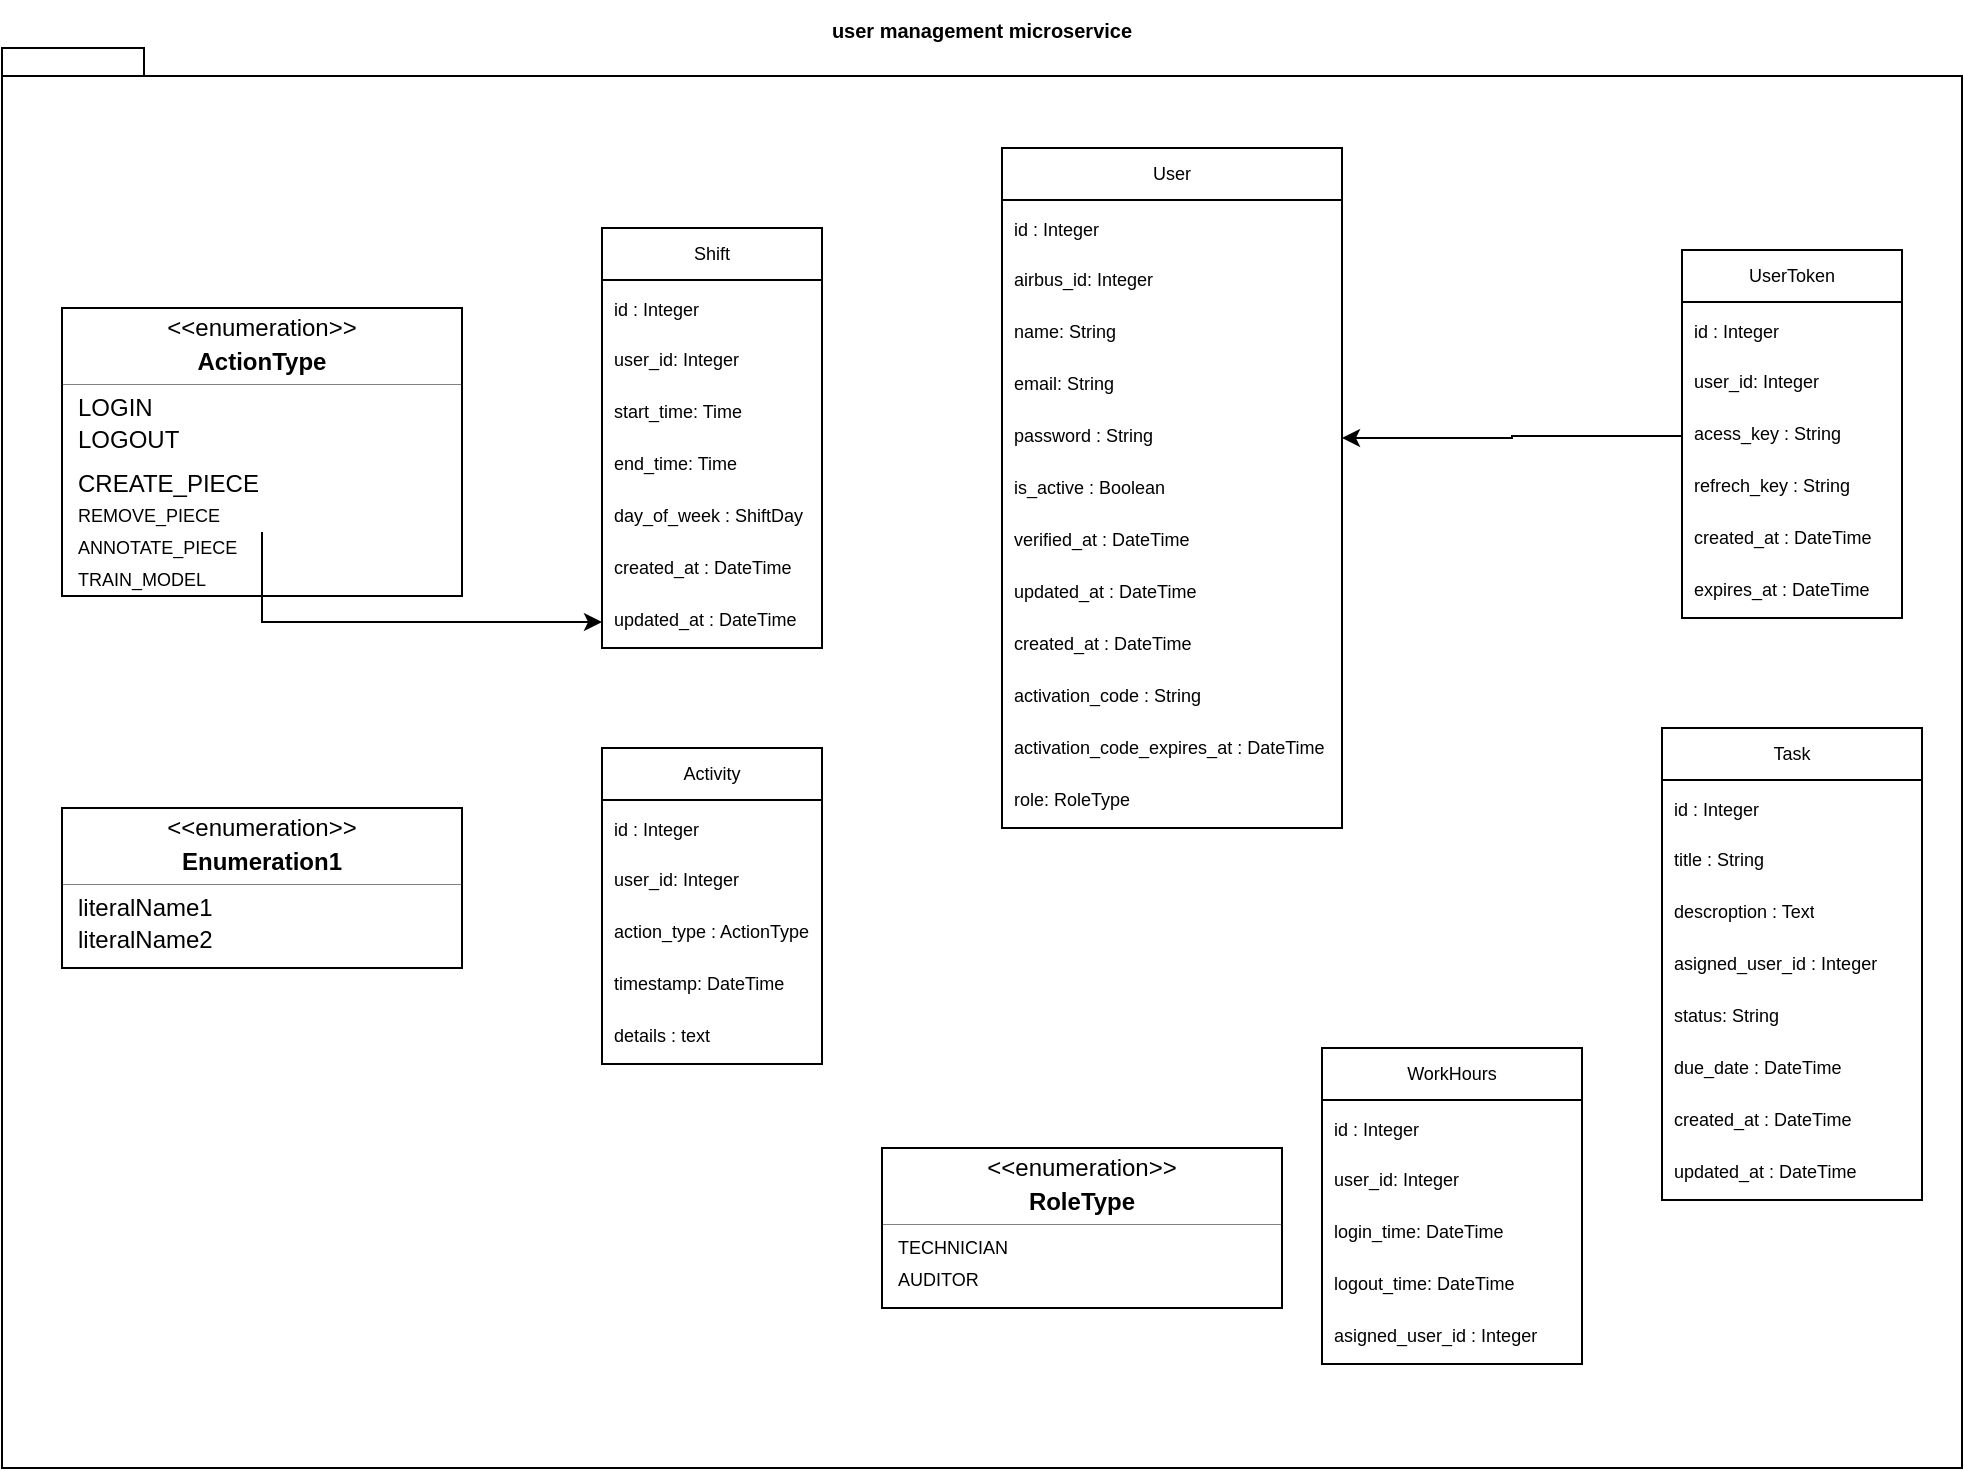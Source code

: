 <mxfile version="28.0.5">
  <diagram id="3228e29e-7158-1315-38df-8450db1d8a1d" name="Page-1">
    <mxGraphModel dx="1684" dy="282" grid="1" gridSize="10" guides="1" tooltips="1" connect="1" arrows="1" fold="1" page="1" pageScale="1" pageWidth="1169" pageHeight="827" background="none" math="0" shadow="0">
      <root>
        <mxCell id="0" />
        <mxCell id="1" parent="0" />
        <mxCell id="Q0gHec1dOTDscJzV-lCu-1" value="" style="shape=image;html=1;verticalAlign=top;verticalLabelPosition=bottom;labelBackgroundColor=#ffffff;imageAspect=0;aspect=fixed;image=https://icons.diagrams.net/icon-cache1/Unicons_Line_vol_3-2965/docker-1335.svg" vertex="1" parent="1">
          <mxGeometry x="70" y="96" width="24" height="24" as="geometry" />
        </mxCell>
        <mxCell id="Q0gHec1dOTDscJzV-lCu-4" value="&lt;font size=&quot;1&quot;&gt;user management microservice&lt;/font&gt;" style="shape=folder;fontStyle=1;spacingTop=10;tabWidth=40;tabHeight=14;tabPosition=left;html=1;whiteSpace=wrap;align=center;labelPosition=center;verticalLabelPosition=top;verticalAlign=bottom;movable=0;resizable=0;rotatable=0;deletable=0;editable=0;locked=1;connectable=0;" vertex="1" parent="1">
          <mxGeometry x="-120" y="120" width="980" height="710" as="geometry" />
        </mxCell>
        <mxCell id="Q0gHec1dOTDscJzV-lCu-5" value="&lt;font&gt;User&lt;/font&gt;" style="swimlane;fontStyle=0;childLayout=stackLayout;horizontal=1;startSize=26;fillColor=none;horizontalStack=0;resizeParent=1;resizeParentMax=0;resizeLast=0;collapsible=1;marginBottom=0;whiteSpace=wrap;html=1;fontSize=9;" vertex="1" parent="1">
          <mxGeometry x="380" y="170" width="170" height="340" as="geometry" />
        </mxCell>
        <mxCell id="Q0gHec1dOTDscJzV-lCu-7" value="&lt;font style=&quot;font-size: 9px;&quot;&gt;id : Integer&lt;/font&gt;" style="text;strokeColor=none;fillColor=none;align=left;verticalAlign=top;spacingLeft=4;spacingRight=4;overflow=hidden;rotatable=0;points=[[0,0.5],[1,0.5]];portConstraint=eastwest;whiteSpace=wrap;html=1;" vertex="1" parent="Q0gHec1dOTDscJzV-lCu-5">
          <mxGeometry y="26" width="170" height="28" as="geometry" />
        </mxCell>
        <mxCell id="Q0gHec1dOTDscJzV-lCu-8" value="airbus_id: Integer" style="text;strokeColor=none;fillColor=none;align=left;verticalAlign=top;spacingLeft=4;spacingRight=4;overflow=hidden;rotatable=0;points=[[0,0.5],[1,0.5]];portConstraint=eastwest;whiteSpace=wrap;html=1;fontSize=9;" vertex="1" parent="Q0gHec1dOTDscJzV-lCu-5">
          <mxGeometry y="54" width="170" height="26" as="geometry" />
        </mxCell>
        <mxCell id="Q0gHec1dOTDscJzV-lCu-17" value="name: String" style="text;strokeColor=none;fillColor=none;align=left;verticalAlign=top;spacingLeft=4;spacingRight=4;overflow=hidden;rotatable=0;points=[[0,0.5],[1,0.5]];portConstraint=eastwest;whiteSpace=wrap;html=1;fontSize=9;" vertex="1" parent="Q0gHec1dOTDscJzV-lCu-5">
          <mxGeometry y="80" width="170" height="26" as="geometry" />
        </mxCell>
        <mxCell id="Q0gHec1dOTDscJzV-lCu-16" value="email: String" style="text;strokeColor=none;fillColor=none;align=left;verticalAlign=top;spacingLeft=4;spacingRight=4;overflow=hidden;rotatable=0;points=[[0,0.5],[1,0.5]];portConstraint=eastwest;whiteSpace=wrap;html=1;fontSize=9;" vertex="1" parent="Q0gHec1dOTDscJzV-lCu-5">
          <mxGeometry y="106" width="170" height="26" as="geometry" />
        </mxCell>
        <mxCell id="Q0gHec1dOTDscJzV-lCu-18" value="password : String" style="text;strokeColor=none;fillColor=none;align=left;verticalAlign=top;spacingLeft=4;spacingRight=4;overflow=hidden;rotatable=0;points=[[0,0.5],[1,0.5]];portConstraint=eastwest;whiteSpace=wrap;html=1;fontSize=9;" vertex="1" parent="Q0gHec1dOTDscJzV-lCu-5">
          <mxGeometry y="132" width="170" height="26" as="geometry" />
        </mxCell>
        <mxCell id="Q0gHec1dOTDscJzV-lCu-19" value="is_active : Boolean" style="text;strokeColor=none;fillColor=none;align=left;verticalAlign=top;spacingLeft=4;spacingRight=4;overflow=hidden;rotatable=0;points=[[0,0.5],[1,0.5]];portConstraint=eastwest;whiteSpace=wrap;html=1;fontSize=9;" vertex="1" parent="Q0gHec1dOTDscJzV-lCu-5">
          <mxGeometry y="158" width="170" height="26" as="geometry" />
        </mxCell>
        <mxCell id="Q0gHec1dOTDscJzV-lCu-20" value="verified_at : DateTime" style="text;strokeColor=none;fillColor=none;align=left;verticalAlign=top;spacingLeft=4;spacingRight=4;overflow=hidden;rotatable=0;points=[[0,0.5],[1,0.5]];portConstraint=eastwest;whiteSpace=wrap;html=1;fontSize=9;" vertex="1" parent="Q0gHec1dOTDscJzV-lCu-5">
          <mxGeometry y="184" width="170" height="26" as="geometry" />
        </mxCell>
        <mxCell id="Q0gHec1dOTDscJzV-lCu-22" value="updated_at : DateTime" style="text;strokeColor=none;fillColor=none;align=left;verticalAlign=top;spacingLeft=4;spacingRight=4;overflow=hidden;rotatable=0;points=[[0,0.5],[1,0.5]];portConstraint=eastwest;whiteSpace=wrap;html=1;fontSize=9;" vertex="1" parent="Q0gHec1dOTDscJzV-lCu-5">
          <mxGeometry y="210" width="170" height="26" as="geometry" />
        </mxCell>
        <mxCell id="Q0gHec1dOTDscJzV-lCu-23" value="created_at : DateTime" style="text;strokeColor=none;fillColor=none;align=left;verticalAlign=top;spacingLeft=4;spacingRight=4;overflow=hidden;rotatable=0;points=[[0,0.5],[1,0.5]];portConstraint=eastwest;whiteSpace=wrap;html=1;fontSize=9;" vertex="1" parent="Q0gHec1dOTDscJzV-lCu-5">
          <mxGeometry y="236" width="170" height="26" as="geometry" />
        </mxCell>
        <mxCell id="Q0gHec1dOTDscJzV-lCu-21" value="activation_code : String&amp;nbsp;" style="text;strokeColor=none;fillColor=none;align=left;verticalAlign=top;spacingLeft=4;spacingRight=4;overflow=hidden;rotatable=0;points=[[0,0.5],[1,0.5]];portConstraint=eastwest;whiteSpace=wrap;html=1;fontSize=9;" vertex="1" parent="Q0gHec1dOTDscJzV-lCu-5">
          <mxGeometry y="262" width="170" height="26" as="geometry" />
        </mxCell>
        <mxCell id="Q0gHec1dOTDscJzV-lCu-24" value="activation_code_expires_at : DateTime" style="text;strokeColor=none;fillColor=none;align=left;verticalAlign=top;spacingLeft=4;spacingRight=4;overflow=hidden;rotatable=0;points=[[0,0.5],[1,0.5]];portConstraint=eastwest;whiteSpace=wrap;html=1;fontSize=9;" vertex="1" parent="Q0gHec1dOTDscJzV-lCu-5">
          <mxGeometry y="288" width="170" height="26" as="geometry" />
        </mxCell>
        <mxCell id="Q0gHec1dOTDscJzV-lCu-25" value="role: RoleType" style="text;strokeColor=none;fillColor=none;align=left;verticalAlign=top;spacingLeft=4;spacingRight=4;overflow=hidden;rotatable=0;points=[[0,0.5],[1,0.5]];portConstraint=eastwest;whiteSpace=wrap;html=1;fontSize=9;" vertex="1" parent="Q0gHec1dOTDscJzV-lCu-5">
          <mxGeometry y="314" width="170" height="26" as="geometry" />
        </mxCell>
        <mxCell id="Q0gHec1dOTDscJzV-lCu-13" value="&lt;font&gt;UserToken&lt;/font&gt;" style="swimlane;fontStyle=0;childLayout=stackLayout;horizontal=1;startSize=26;fillColor=none;horizontalStack=0;resizeParent=1;resizeParentMax=0;resizeLast=0;collapsible=1;marginBottom=0;whiteSpace=wrap;html=1;fontSize=9;" vertex="1" parent="1">
          <mxGeometry x="720" y="221" width="110" height="184" as="geometry" />
        </mxCell>
        <mxCell id="Q0gHec1dOTDscJzV-lCu-27" value="&lt;font style=&quot;font-size: 9px;&quot;&gt;id : Integer&lt;/font&gt;" style="text;strokeColor=none;fillColor=none;align=left;verticalAlign=top;spacingLeft=4;spacingRight=4;overflow=hidden;rotatable=0;points=[[0,0.5],[1,0.5]];portConstraint=eastwest;whiteSpace=wrap;html=1;" vertex="1" parent="Q0gHec1dOTDscJzV-lCu-13">
          <mxGeometry y="26" width="110" height="28" as="geometry" />
        </mxCell>
        <mxCell id="Q0gHec1dOTDscJzV-lCu-29" value="user_id: Integer" style="text;strokeColor=none;fillColor=none;align=left;verticalAlign=top;spacingLeft=4;spacingRight=4;overflow=hidden;rotatable=0;points=[[0,0.5],[1,0.5]];portConstraint=eastwest;whiteSpace=wrap;html=1;fontSize=9;" vertex="1" parent="Q0gHec1dOTDscJzV-lCu-13">
          <mxGeometry y="54" width="110" height="26" as="geometry" />
        </mxCell>
        <mxCell id="Q0gHec1dOTDscJzV-lCu-14" value="&lt;font&gt;acess_key : String&amp;nbsp;&lt;/font&gt;" style="text;strokeColor=none;fillColor=none;align=left;verticalAlign=top;spacingLeft=4;spacingRight=4;overflow=hidden;rotatable=0;points=[[0,0.5],[1,0.5]];portConstraint=eastwest;whiteSpace=wrap;html=1;fontSize=9;" vertex="1" parent="Q0gHec1dOTDscJzV-lCu-13">
          <mxGeometry y="80" width="110" height="26" as="geometry" />
        </mxCell>
        <mxCell id="Q0gHec1dOTDscJzV-lCu-15" value="refrech_key : String&lt;span style=&quot;color: rgba(0, 0, 0, 0); font-family: monospace; font-size: 0px; text-wrap-mode: nowrap;&quot;&gt;%3CmxGraphModel%3E%3Croot%3E%3CmxCell%20id%3D%220%22%2F%3E%3CmxCell%20id%3D%221%22%20parent%3D%220%22%2F%3E%3CmxCell%20id%3D%222%22%20value%3D%22%3A%26amp%3Bnbsp%3B%22%20style%3D%22text%3BstrokeColor%3Dnone%3BfillColor%3Dnone%3Balign%3Dleft%3BverticalAlign%3Dtop%3BspacingLeft%3D4%3BspacingRight%3D4%3Boverflow%3Dhidden%3Brotatable%3D0%3Bpoints%3D%5B%5B0%2C0.5%5D%2C%5B1%2C0.5%5D%5D%3BportConstraint%3Deastwest%3BwhiteSpace%3Dwrap%3Bhtml%3D1%3BfontSize%3D9%3B%22%20vertex%3D%221%22%20parent%3D%221%22%3E%3CmxGeometry%20x%3D%22370%22%20y%3D%22364%22%20width%3D%2280%22%20height%3D%2226%22%20as%3D%22geometry%22%2F%3E%3C%2FmxCell%3E%3C%2Froot%3E%3C%2FmxGraphModel%3E&lt;/span&gt;&amp;nbsp;" style="text;strokeColor=none;fillColor=none;align=left;verticalAlign=top;spacingLeft=4;spacingRight=4;overflow=hidden;rotatable=0;points=[[0,0.5],[1,0.5]];portConstraint=eastwest;whiteSpace=wrap;html=1;fontSize=9;" vertex="1" parent="Q0gHec1dOTDscJzV-lCu-13">
          <mxGeometry y="106" width="110" height="26" as="geometry" />
        </mxCell>
        <mxCell id="Q0gHec1dOTDscJzV-lCu-28" value="created_at : DateTime" style="text;strokeColor=none;fillColor=none;align=left;verticalAlign=top;spacingLeft=4;spacingRight=4;overflow=hidden;rotatable=0;points=[[0,0.5],[1,0.5]];portConstraint=eastwest;whiteSpace=wrap;html=1;fontSize=9;" vertex="1" parent="Q0gHec1dOTDscJzV-lCu-13">
          <mxGeometry y="132" width="110" height="26" as="geometry" />
        </mxCell>
        <mxCell id="Q0gHec1dOTDscJzV-lCu-30" value="expires_at : DateTime&amp;nbsp;" style="text;strokeColor=none;fillColor=none;align=left;verticalAlign=top;spacingLeft=4;spacingRight=4;overflow=hidden;rotatable=0;points=[[0,0.5],[1,0.5]];portConstraint=eastwest;whiteSpace=wrap;html=1;fontSize=9;" vertex="1" parent="Q0gHec1dOTDscJzV-lCu-13">
          <mxGeometry y="158" width="110" height="26" as="geometry" />
        </mxCell>
        <mxCell id="Q0gHec1dOTDscJzV-lCu-31" style="edgeStyle=orthogonalEdgeStyle;rounded=0;orthogonalLoop=1;jettySize=auto;html=1;exitX=0;exitY=0.5;exitDx=0;exitDy=0;" edge="1" parent="1" source="Q0gHec1dOTDscJzV-lCu-14" target="Q0gHec1dOTDscJzV-lCu-18">
          <mxGeometry relative="1" as="geometry" />
        </mxCell>
        <mxCell id="Q0gHec1dOTDscJzV-lCu-32" value="&lt;font&gt;Activity&lt;/font&gt;" style="swimlane;fontStyle=0;childLayout=stackLayout;horizontal=1;startSize=26;fillColor=none;horizontalStack=0;resizeParent=1;resizeParentMax=0;resizeLast=0;collapsible=1;marginBottom=0;whiteSpace=wrap;html=1;fontSize=9;" vertex="1" parent="1">
          <mxGeometry x="180" y="470" width="110" height="158" as="geometry" />
        </mxCell>
        <mxCell id="Q0gHec1dOTDscJzV-lCu-33" value="&lt;font style=&quot;font-size: 9px;&quot;&gt;id : Integer&lt;/font&gt;" style="text;strokeColor=none;fillColor=none;align=left;verticalAlign=top;spacingLeft=4;spacingRight=4;overflow=hidden;rotatable=0;points=[[0,0.5],[1,0.5]];portConstraint=eastwest;whiteSpace=wrap;html=1;" vertex="1" parent="Q0gHec1dOTDscJzV-lCu-32">
          <mxGeometry y="26" width="110" height="28" as="geometry" />
        </mxCell>
        <mxCell id="Q0gHec1dOTDscJzV-lCu-34" value="user_id: Integer" style="text;strokeColor=none;fillColor=none;align=left;verticalAlign=top;spacingLeft=4;spacingRight=4;overflow=hidden;rotatable=0;points=[[0,0.5],[1,0.5]];portConstraint=eastwest;whiteSpace=wrap;html=1;fontSize=9;" vertex="1" parent="Q0gHec1dOTDscJzV-lCu-32">
          <mxGeometry y="54" width="110" height="26" as="geometry" />
        </mxCell>
        <mxCell id="Q0gHec1dOTDscJzV-lCu-35" value="&lt;font&gt;action_type : ActionType&lt;/font&gt;" style="text;strokeColor=none;fillColor=none;align=left;verticalAlign=top;spacingLeft=4;spacingRight=4;overflow=hidden;rotatable=0;points=[[0,0.5],[1,0.5]];portConstraint=eastwest;whiteSpace=wrap;html=1;fontSize=9;" vertex="1" parent="Q0gHec1dOTDscJzV-lCu-32">
          <mxGeometry y="80" width="110" height="26" as="geometry" />
        </mxCell>
        <mxCell id="Q0gHec1dOTDscJzV-lCu-38" value="timestamp: DateTime&amp;nbsp;" style="text;strokeColor=none;fillColor=none;align=left;verticalAlign=top;spacingLeft=4;spacingRight=4;overflow=hidden;rotatable=0;points=[[0,0.5],[1,0.5]];portConstraint=eastwest;whiteSpace=wrap;html=1;fontSize=9;" vertex="1" parent="Q0gHec1dOTDscJzV-lCu-32">
          <mxGeometry y="106" width="110" height="26" as="geometry" />
        </mxCell>
        <mxCell id="Q0gHec1dOTDscJzV-lCu-36" value="details : text&lt;span style=&quot;color: rgba(0, 0, 0, 0); font-family: monospace; font-size: 0px; text-wrap-mode: nowrap;&quot;&gt;%3CmxGraphModel%3E%3Croot%3E%3CmxCell%20id%3D%220%22%2F%3E%3CmxCell%20id%3D%221%22%20parent%3D%220%22%2F%3E%3CmxCell%20id%3D%222%22%20value%3D%22%3A%26amp%3Bnbsp%3B%22%20style%3D%22text%3BstrokeColor%3Dnone%3BfillColor%3Dnone%3Balign%3Dleft%3BverticalAlign%3Dtop%3BspacingLeft%3D4%3BspacingRight%3D4%3Boverflow%3Dhidden%3Brotatable%3D0%3Bpoints%3D%5B%5B0%2C0.5%5D%2C%5B1%2C0.5%5D%5D%3BportConstraint%3Deastwest%3BwhiteSpace%3Dwrap%3Bhtml%3D1%3BfontSize%3D9%3B%22%20vertex%3D%221%22%20parent%3D%221%22%3E%3CmxGeometry%20x%3D%22370%22%20y%3D%22364%22%20width%3D%2280%22%20height%3D%2226%22%20as%3D%22geometry%22%2F%3E%3C%2FmxCell%3E%3C%2Froot%3E%3C%2FmxGraphModel%3E&lt;/span&gt;&amp;nbsp;" style="text;strokeColor=none;fillColor=none;align=left;verticalAlign=top;spacingLeft=4;spacingRight=4;overflow=hidden;rotatable=0;points=[[0,0.5],[1,0.5]];portConstraint=eastwest;whiteSpace=wrap;html=1;fontSize=9;" vertex="1" parent="Q0gHec1dOTDscJzV-lCu-32">
          <mxGeometry y="132" width="110" height="26" as="geometry" />
        </mxCell>
        <mxCell id="Q0gHec1dOTDscJzV-lCu-40" value="&lt;font&gt;Shift&lt;/font&gt;" style="swimlane;fontStyle=0;childLayout=stackLayout;horizontal=1;startSize=26;fillColor=none;horizontalStack=0;resizeParent=1;resizeParentMax=0;resizeLast=0;collapsible=1;marginBottom=0;whiteSpace=wrap;html=1;fontSize=9;" vertex="1" parent="1">
          <mxGeometry x="180" y="210" width="110" height="210" as="geometry" />
        </mxCell>
        <mxCell id="Q0gHec1dOTDscJzV-lCu-41" value="&lt;font style=&quot;font-size: 9px;&quot;&gt;id : Integer&lt;/font&gt;" style="text;strokeColor=none;fillColor=none;align=left;verticalAlign=top;spacingLeft=4;spacingRight=4;overflow=hidden;rotatable=0;points=[[0,0.5],[1,0.5]];portConstraint=eastwest;whiteSpace=wrap;html=1;" vertex="1" parent="Q0gHec1dOTDscJzV-lCu-40">
          <mxGeometry y="26" width="110" height="28" as="geometry" />
        </mxCell>
        <mxCell id="Q0gHec1dOTDscJzV-lCu-42" value="user_id: Integer" style="text;strokeColor=none;fillColor=none;align=left;verticalAlign=top;spacingLeft=4;spacingRight=4;overflow=hidden;rotatable=0;points=[[0,0.5],[1,0.5]];portConstraint=eastwest;whiteSpace=wrap;html=1;fontSize=9;" vertex="1" parent="Q0gHec1dOTDscJzV-lCu-40">
          <mxGeometry y="54" width="110" height="26" as="geometry" />
        </mxCell>
        <mxCell id="Q0gHec1dOTDscJzV-lCu-44" value="start_time: Time" style="text;strokeColor=none;fillColor=none;align=left;verticalAlign=top;spacingLeft=4;spacingRight=4;overflow=hidden;rotatable=0;points=[[0,0.5],[1,0.5]];portConstraint=eastwest;whiteSpace=wrap;html=1;fontSize=9;" vertex="1" parent="Q0gHec1dOTDscJzV-lCu-40">
          <mxGeometry y="80" width="110" height="26" as="geometry" />
        </mxCell>
        <mxCell id="Q0gHec1dOTDscJzV-lCu-46" value="end&lt;span style=&quot;background-color: transparent; color: light-dark(rgb(0, 0, 0), rgb(255, 255, 255));&quot;&gt;_time: Time&lt;/span&gt;" style="text;strokeColor=none;fillColor=none;align=left;verticalAlign=top;spacingLeft=4;spacingRight=4;overflow=hidden;rotatable=0;points=[[0,0.5],[1,0.5]];portConstraint=eastwest;whiteSpace=wrap;html=1;fontSize=9;" vertex="1" parent="Q0gHec1dOTDscJzV-lCu-40">
          <mxGeometry y="106" width="110" height="26" as="geometry" />
        </mxCell>
        <mxCell id="Q0gHec1dOTDscJzV-lCu-49" value="day_of_week : ShiftDay" style="text;strokeColor=none;fillColor=none;align=left;verticalAlign=top;spacingLeft=4;spacingRight=4;overflow=hidden;rotatable=0;points=[[0,0.5],[1,0.5]];portConstraint=eastwest;whiteSpace=wrap;html=1;fontSize=9;" vertex="1" parent="Q0gHec1dOTDscJzV-lCu-40">
          <mxGeometry y="132" width="110" height="26" as="geometry" />
        </mxCell>
        <mxCell id="Q0gHec1dOTDscJzV-lCu-47" value="created_at : DateTime" style="text;strokeColor=none;fillColor=none;align=left;verticalAlign=top;spacingLeft=4;spacingRight=4;overflow=hidden;rotatable=0;points=[[0,0.5],[1,0.5]];portConstraint=eastwest;whiteSpace=wrap;html=1;fontSize=9;" vertex="1" parent="Q0gHec1dOTDscJzV-lCu-40">
          <mxGeometry y="158" width="110" height="26" as="geometry" />
        </mxCell>
        <mxCell id="Q0gHec1dOTDscJzV-lCu-48" value="updated_at : DateTime" style="text;strokeColor=none;fillColor=none;align=left;verticalAlign=top;spacingLeft=4;spacingRight=4;overflow=hidden;rotatable=0;points=[[0,0.5],[1,0.5]];portConstraint=eastwest;whiteSpace=wrap;html=1;fontSize=9;" vertex="1" parent="Q0gHec1dOTDscJzV-lCu-40">
          <mxGeometry y="184" width="110" height="26" as="geometry" />
        </mxCell>
        <mxCell id="Q0gHec1dOTDscJzV-lCu-50" value="&lt;font&gt;Task&lt;/font&gt;" style="swimlane;fontStyle=0;childLayout=stackLayout;horizontal=1;startSize=26;fillColor=none;horizontalStack=0;resizeParent=1;resizeParentMax=0;resizeLast=0;collapsible=1;marginBottom=0;whiteSpace=wrap;html=1;fontSize=9;" vertex="1" parent="1">
          <mxGeometry x="710" y="460" width="130" height="236" as="geometry" />
        </mxCell>
        <mxCell id="Q0gHec1dOTDscJzV-lCu-51" value="&lt;font style=&quot;font-size: 9px;&quot;&gt;id : Integer&lt;/font&gt;" style="text;strokeColor=none;fillColor=none;align=left;verticalAlign=top;spacingLeft=4;spacingRight=4;overflow=hidden;rotatable=0;points=[[0,0.5],[1,0.5]];portConstraint=eastwest;whiteSpace=wrap;html=1;" vertex="1" parent="Q0gHec1dOTDscJzV-lCu-50">
          <mxGeometry y="26" width="130" height="28" as="geometry" />
        </mxCell>
        <mxCell id="Q0gHec1dOTDscJzV-lCu-52" value="title : String" style="text;strokeColor=none;fillColor=none;align=left;verticalAlign=top;spacingLeft=4;spacingRight=4;overflow=hidden;rotatable=0;points=[[0,0.5],[1,0.5]];portConstraint=eastwest;whiteSpace=wrap;html=1;fontSize=9;" vertex="1" parent="Q0gHec1dOTDscJzV-lCu-50">
          <mxGeometry y="54" width="130" height="26" as="geometry" />
        </mxCell>
        <mxCell id="Q0gHec1dOTDscJzV-lCu-53" value="descroption : Text" style="text;strokeColor=none;fillColor=none;align=left;verticalAlign=top;spacingLeft=4;spacingRight=4;overflow=hidden;rotatable=0;points=[[0,0.5],[1,0.5]];portConstraint=eastwest;whiteSpace=wrap;html=1;fontSize=9;" vertex="1" parent="Q0gHec1dOTDscJzV-lCu-50">
          <mxGeometry y="80" width="130" height="26" as="geometry" />
        </mxCell>
        <mxCell id="Q0gHec1dOTDscJzV-lCu-54" value="&lt;span style=&quot;background-color: transparent; color: light-dark(rgb(0, 0, 0), rgb(255, 255, 255));&quot;&gt;asigned_user_id : Integer&lt;/span&gt;" style="text;strokeColor=none;fillColor=none;align=left;verticalAlign=top;spacingLeft=4;spacingRight=4;overflow=hidden;rotatable=0;points=[[0,0.5],[1,0.5]];portConstraint=eastwest;whiteSpace=wrap;html=1;fontSize=9;" vertex="1" parent="Q0gHec1dOTDscJzV-lCu-50">
          <mxGeometry y="106" width="130" height="26" as="geometry" />
        </mxCell>
        <mxCell id="Q0gHec1dOTDscJzV-lCu-55" value="status: String" style="text;strokeColor=none;fillColor=none;align=left;verticalAlign=top;spacingLeft=4;spacingRight=4;overflow=hidden;rotatable=0;points=[[0,0.5],[1,0.5]];portConstraint=eastwest;whiteSpace=wrap;html=1;fontSize=9;" vertex="1" parent="Q0gHec1dOTDscJzV-lCu-50">
          <mxGeometry y="132" width="130" height="26" as="geometry" />
        </mxCell>
        <mxCell id="Q0gHec1dOTDscJzV-lCu-59" value="due_date : DateTime" style="text;strokeColor=none;fillColor=none;align=left;verticalAlign=top;spacingLeft=4;spacingRight=4;overflow=hidden;rotatable=0;points=[[0,0.5],[1,0.5]];portConstraint=eastwest;whiteSpace=wrap;html=1;fontSize=9;" vertex="1" parent="Q0gHec1dOTDscJzV-lCu-50">
          <mxGeometry y="158" width="130" height="26" as="geometry" />
        </mxCell>
        <mxCell id="Q0gHec1dOTDscJzV-lCu-56" value="created_at : DateTime" style="text;strokeColor=none;fillColor=none;align=left;verticalAlign=top;spacingLeft=4;spacingRight=4;overflow=hidden;rotatable=0;points=[[0,0.5],[1,0.5]];portConstraint=eastwest;whiteSpace=wrap;html=1;fontSize=9;" vertex="1" parent="Q0gHec1dOTDscJzV-lCu-50">
          <mxGeometry y="184" width="130" height="26" as="geometry" />
        </mxCell>
        <mxCell id="Q0gHec1dOTDscJzV-lCu-57" value="updated_at : DateTime" style="text;strokeColor=none;fillColor=none;align=left;verticalAlign=top;spacingLeft=4;spacingRight=4;overflow=hidden;rotatable=0;points=[[0,0.5],[1,0.5]];portConstraint=eastwest;whiteSpace=wrap;html=1;fontSize=9;" vertex="1" parent="Q0gHec1dOTDscJzV-lCu-50">
          <mxGeometry y="210" width="130" height="26" as="geometry" />
        </mxCell>
        <mxCell id="Q0gHec1dOTDscJzV-lCu-60" value="&lt;font&gt;WorkHours&lt;/font&gt;" style="swimlane;fontStyle=0;childLayout=stackLayout;horizontal=1;startSize=26;fillColor=none;horizontalStack=0;resizeParent=1;resizeParentMax=0;resizeLast=0;collapsible=1;marginBottom=0;whiteSpace=wrap;html=1;fontSize=9;" vertex="1" parent="1">
          <mxGeometry x="540" y="620" width="130" height="158" as="geometry" />
        </mxCell>
        <mxCell id="Q0gHec1dOTDscJzV-lCu-61" value="&lt;font style=&quot;font-size: 9px;&quot;&gt;id : Integer&lt;/font&gt;" style="text;strokeColor=none;fillColor=none;align=left;verticalAlign=top;spacingLeft=4;spacingRight=4;overflow=hidden;rotatable=0;points=[[0,0.5],[1,0.5]];portConstraint=eastwest;whiteSpace=wrap;html=1;" vertex="1" parent="Q0gHec1dOTDscJzV-lCu-60">
          <mxGeometry y="26" width="130" height="28" as="geometry" />
        </mxCell>
        <mxCell id="Q0gHec1dOTDscJzV-lCu-69" value="user_id: Integer" style="text;strokeColor=none;fillColor=none;align=left;verticalAlign=top;spacingLeft=4;spacingRight=4;overflow=hidden;rotatable=0;points=[[0,0.5],[1,0.5]];portConstraint=eastwest;whiteSpace=wrap;html=1;fontSize=9;" vertex="1" parent="Q0gHec1dOTDscJzV-lCu-60">
          <mxGeometry y="54" width="130" height="26" as="geometry" />
        </mxCell>
        <mxCell id="Q0gHec1dOTDscJzV-lCu-67" value="login_time: DateTime" style="text;strokeColor=none;fillColor=none;align=left;verticalAlign=top;spacingLeft=4;spacingRight=4;overflow=hidden;rotatable=0;points=[[0,0.5],[1,0.5]];portConstraint=eastwest;whiteSpace=wrap;html=1;fontSize=9;" vertex="1" parent="Q0gHec1dOTDscJzV-lCu-60">
          <mxGeometry y="80" width="130" height="26" as="geometry" />
        </mxCell>
        <mxCell id="Q0gHec1dOTDscJzV-lCu-68" value="logout_time: DateTime" style="text;strokeColor=none;fillColor=none;align=left;verticalAlign=top;spacingLeft=4;spacingRight=4;overflow=hidden;rotatable=0;points=[[0,0.5],[1,0.5]];portConstraint=eastwest;whiteSpace=wrap;html=1;fontSize=9;" vertex="1" parent="Q0gHec1dOTDscJzV-lCu-60">
          <mxGeometry y="106" width="130" height="26" as="geometry" />
        </mxCell>
        <mxCell id="Q0gHec1dOTDscJzV-lCu-64" value="&lt;span style=&quot;background-color: transparent; color: light-dark(rgb(0, 0, 0), rgb(255, 255, 255));&quot;&gt;asigned_user_id : Integer&lt;/span&gt;" style="text;strokeColor=none;fillColor=none;align=left;verticalAlign=top;spacingLeft=4;spacingRight=4;overflow=hidden;rotatable=0;points=[[0,0.5],[1,0.5]];portConstraint=eastwest;whiteSpace=wrap;html=1;fontSize=9;" vertex="1" parent="Q0gHec1dOTDscJzV-lCu-60">
          <mxGeometry y="132" width="130" height="26" as="geometry" />
        </mxCell>
        <mxCell id="Q0gHec1dOTDscJzV-lCu-70" value="" style="fontStyle=1;align=center;verticalAlign=middle;childLayout=stackLayout;horizontal=1;horizontalStack=0;resizeParent=1;resizeParentMax=0;resizeLast=0;marginBottom=0;fontSize=9;" vertex="1" parent="1">
          <mxGeometry x="-90" y="250" width="200" height="144" as="geometry" />
        </mxCell>
        <mxCell id="Q0gHec1dOTDscJzV-lCu-71" value="&amp;lt;&amp;lt;enumeration&amp;gt;&amp;gt;" style="html=1;align=center;spacing=0;verticalAlign=middle;strokeColor=none;fillColor=none;whiteSpace=wrap;" vertex="1" parent="Q0gHec1dOTDscJzV-lCu-70">
          <mxGeometry width="200" height="20" as="geometry" />
        </mxCell>
        <mxCell id="Q0gHec1dOTDscJzV-lCu-72" value="ActionType" style="html=1;align=center;spacing=0;verticalAlign=middle;strokeColor=none;fillColor=none;whiteSpace=wrap;fontStyle=1;" vertex="1" parent="Q0gHec1dOTDscJzV-lCu-70">
          <mxGeometry y="20" width="200" height="14" as="geometry" />
        </mxCell>
        <mxCell id="Q0gHec1dOTDscJzV-lCu-73" value="" style="line;strokeWidth=0.25;fillColor=none;align=left;verticalAlign=middle;spacingTop=-1;spacingLeft=3;spacingRight=3;rotatable=0;labelPosition=right;points=[];portConstraint=eastwest;" vertex="1" parent="Q0gHec1dOTDscJzV-lCu-70">
          <mxGeometry y="34" width="200" height="8" as="geometry" />
        </mxCell>
        <mxCell id="Q0gHec1dOTDscJzV-lCu-74" value="LOGIN" style="html=1;align=left;spacing=0;spacingLeft=8;verticalAlign=middle;strokeColor=none;fillColor=none;whiteSpace=wrap;" vertex="1" parent="Q0gHec1dOTDscJzV-lCu-70">
          <mxGeometry y="42" width="200" height="16" as="geometry" />
        </mxCell>
        <mxCell id="Q0gHec1dOTDscJzV-lCu-75" value="LOGOUT" style="html=1;align=left;spacing=0;spacingLeft=8;verticalAlign=middle;strokeColor=none;fillColor=none;whiteSpace=wrap;" vertex="1" parent="Q0gHec1dOTDscJzV-lCu-70">
          <mxGeometry y="58" width="200" height="16" as="geometry" />
        </mxCell>
        <mxCell id="Q0gHec1dOTDscJzV-lCu-76" value="" style="html=1;align=left;spacing=0;spacingLeft=8;verticalAlign=middle;strokeColor=none;fillColor=none;whiteSpace=wrap;" vertex="1" parent="Q0gHec1dOTDscJzV-lCu-70">
          <mxGeometry y="74" width="200" height="6" as="geometry" />
        </mxCell>
        <mxCell id="Q0gHec1dOTDscJzV-lCu-77" style="edgeStyle=orthogonalEdgeStyle;rounded=0;orthogonalLoop=1;jettySize=auto;html=1;exitX=0.5;exitY=1;exitDx=0;exitDy=0;" edge="1" parent="Q0gHec1dOTDscJzV-lCu-70" source="Q0gHec1dOTDscJzV-lCu-72" target="Q0gHec1dOTDscJzV-lCu-72">
          <mxGeometry relative="1" as="geometry" />
        </mxCell>
        <mxCell id="Q0gHec1dOTDscJzV-lCu-102" value="CREATE_PIECE" style="html=1;align=left;spacing=0;spacingLeft=8;verticalAlign=middle;strokeColor=none;fillColor=none;whiteSpace=wrap;" vertex="1" parent="Q0gHec1dOTDscJzV-lCu-70">
          <mxGeometry y="80" width="200" height="16" as="geometry" />
        </mxCell>
        <mxCell id="Q0gHec1dOTDscJzV-lCu-103" value="REMOVE_PIECE" style="html=1;align=left;spacing=0;spacingLeft=8;verticalAlign=middle;strokeColor=none;fillColor=none;whiteSpace=wrap;fontSize=9;" vertex="1" parent="Q0gHec1dOTDscJzV-lCu-70">
          <mxGeometry y="96" width="200" height="16" as="geometry" />
        </mxCell>
        <mxCell id="Q0gHec1dOTDscJzV-lCu-104" value="ANNOTATE_PIECE" style="html=1;align=left;spacing=0;spacingLeft=8;verticalAlign=middle;strokeColor=none;fillColor=none;whiteSpace=wrap;fontSize=9;" vertex="1" parent="Q0gHec1dOTDscJzV-lCu-70">
          <mxGeometry y="112" width="200" height="16" as="geometry" />
        </mxCell>
        <mxCell id="Q0gHec1dOTDscJzV-lCu-118" value="TRAIN_MODEL" style="html=1;align=left;spacing=0;spacingLeft=8;verticalAlign=middle;strokeColor=none;fillColor=none;whiteSpace=wrap;fontSize=9;" vertex="1" parent="Q0gHec1dOTDscJzV-lCu-70">
          <mxGeometry y="128" width="200" height="16" as="geometry" />
        </mxCell>
        <mxCell id="Q0gHec1dOTDscJzV-lCu-82" value="" style="fontStyle=1;align=center;verticalAlign=middle;childLayout=stackLayout;horizontal=1;horizontalStack=0;resizeParent=1;resizeParentMax=0;resizeLast=0;marginBottom=0;" vertex="1" parent="1">
          <mxGeometry x="-90" y="500" width="200" height="80" as="geometry" />
        </mxCell>
        <mxCell id="Q0gHec1dOTDscJzV-lCu-83" value="&amp;lt;&amp;lt;enumeration&amp;gt;&amp;gt;" style="html=1;align=center;spacing=0;verticalAlign=middle;strokeColor=none;fillColor=none;whiteSpace=wrap;" vertex="1" parent="Q0gHec1dOTDscJzV-lCu-82">
          <mxGeometry width="200" height="20" as="geometry" />
        </mxCell>
        <mxCell id="Q0gHec1dOTDscJzV-lCu-84" value="Enumeration1" style="html=1;align=center;spacing=0;verticalAlign=middle;strokeColor=none;fillColor=none;whiteSpace=wrap;fontStyle=1;" vertex="1" parent="Q0gHec1dOTDscJzV-lCu-82">
          <mxGeometry y="20" width="200" height="14" as="geometry" />
        </mxCell>
        <mxCell id="Q0gHec1dOTDscJzV-lCu-85" value="" style="line;strokeWidth=0.25;fillColor=none;align=left;verticalAlign=middle;spacingTop=-1;spacingLeft=3;spacingRight=3;rotatable=0;labelPosition=right;points=[];portConstraint=eastwest;" vertex="1" parent="Q0gHec1dOTDscJzV-lCu-82">
          <mxGeometry y="34" width="200" height="8" as="geometry" />
        </mxCell>
        <mxCell id="Q0gHec1dOTDscJzV-lCu-86" value="literalName1" style="html=1;align=left;spacing=0;spacingLeft=8;verticalAlign=middle;strokeColor=none;fillColor=none;whiteSpace=wrap;" vertex="1" parent="Q0gHec1dOTDscJzV-lCu-82">
          <mxGeometry y="42" width="200" height="16" as="geometry" />
        </mxCell>
        <mxCell id="Q0gHec1dOTDscJzV-lCu-87" value="literalName2" style="html=1;align=left;spacing=0;spacingLeft=8;verticalAlign=middle;strokeColor=none;fillColor=none;whiteSpace=wrap;" vertex="1" parent="Q0gHec1dOTDscJzV-lCu-82">
          <mxGeometry y="58" width="200" height="16" as="geometry" />
        </mxCell>
        <mxCell id="Q0gHec1dOTDscJzV-lCu-88" value="" style="html=1;align=left;spacing=0;spacingLeft=8;verticalAlign=middle;strokeColor=none;fillColor=none;whiteSpace=wrap;" vertex="1" parent="Q0gHec1dOTDscJzV-lCu-82">
          <mxGeometry y="74" width="200" height="6" as="geometry" />
        </mxCell>
        <mxCell id="Q0gHec1dOTDscJzV-lCu-89" style="edgeStyle=orthogonalEdgeStyle;rounded=0;orthogonalLoop=1;jettySize=auto;html=1;exitX=0.5;exitY=1;exitDx=0;exitDy=0;" edge="1" parent="Q0gHec1dOTDscJzV-lCu-82" source="Q0gHec1dOTDscJzV-lCu-84" target="Q0gHec1dOTDscJzV-lCu-84">
          <mxGeometry relative="1" as="geometry" />
        </mxCell>
        <mxCell id="Q0gHec1dOTDscJzV-lCu-90" value="" style="fontStyle=1;align=center;verticalAlign=middle;childLayout=stackLayout;horizontal=1;horizontalStack=0;resizeParent=1;resizeParentMax=0;resizeLast=0;marginBottom=0;fontSize=9;" vertex="1" parent="1">
          <mxGeometry x="320" y="670" width="200" height="80" as="geometry" />
        </mxCell>
        <mxCell id="Q0gHec1dOTDscJzV-lCu-91" value="&amp;lt;&amp;lt;enumeration&amp;gt;&amp;gt;" style="html=1;align=center;spacing=0;verticalAlign=middle;strokeColor=none;fillColor=none;whiteSpace=wrap;" vertex="1" parent="Q0gHec1dOTDscJzV-lCu-90">
          <mxGeometry width="200" height="20" as="geometry" />
        </mxCell>
        <mxCell id="Q0gHec1dOTDscJzV-lCu-92" value="RoleType" style="html=1;align=center;spacing=0;verticalAlign=middle;strokeColor=none;fillColor=none;whiteSpace=wrap;fontStyle=1;" vertex="1" parent="Q0gHec1dOTDscJzV-lCu-90">
          <mxGeometry y="20" width="200" height="14" as="geometry" />
        </mxCell>
        <mxCell id="Q0gHec1dOTDscJzV-lCu-93" value="" style="line;strokeWidth=0.25;fillColor=none;align=left;verticalAlign=middle;spacingTop=-1;spacingLeft=3;spacingRight=3;rotatable=0;labelPosition=right;points=[];portConstraint=eastwest;" vertex="1" parent="Q0gHec1dOTDscJzV-lCu-90">
          <mxGeometry y="34" width="200" height="8" as="geometry" />
        </mxCell>
        <mxCell id="Q0gHec1dOTDscJzV-lCu-94" value="TECHNICIAN" style="html=1;align=left;spacing=0;spacingLeft=8;verticalAlign=middle;strokeColor=none;fillColor=none;whiteSpace=wrap;fontSize=9;" vertex="1" parent="Q0gHec1dOTDscJzV-lCu-90">
          <mxGeometry y="42" width="200" height="16" as="geometry" />
        </mxCell>
        <mxCell id="Q0gHec1dOTDscJzV-lCu-95" value="AUDITOR" style="html=1;align=left;spacing=0;spacingLeft=8;verticalAlign=middle;strokeColor=none;fillColor=none;whiteSpace=wrap;fontSize=9;" vertex="1" parent="Q0gHec1dOTDscJzV-lCu-90">
          <mxGeometry y="58" width="200" height="16" as="geometry" />
        </mxCell>
        <mxCell id="Q0gHec1dOTDscJzV-lCu-96" value="" style="html=1;align=left;spacing=0;spacingLeft=8;verticalAlign=middle;strokeColor=none;fillColor=none;whiteSpace=wrap;" vertex="1" parent="Q0gHec1dOTDscJzV-lCu-90">
          <mxGeometry y="74" width="200" height="6" as="geometry" />
        </mxCell>
        <mxCell id="Q0gHec1dOTDscJzV-lCu-97" style="edgeStyle=orthogonalEdgeStyle;rounded=0;orthogonalLoop=1;jettySize=auto;html=1;exitX=0.5;exitY=1;exitDx=0;exitDy=0;fontSize=9;" edge="1" parent="Q0gHec1dOTDscJzV-lCu-90" source="Q0gHec1dOTDscJzV-lCu-92" target="Q0gHec1dOTDscJzV-lCu-92">
          <mxGeometry relative="1" as="geometry" />
        </mxCell>
        <mxCell id="Q0gHec1dOTDscJzV-lCu-119" value="" style="edgeStyle=orthogonalEdgeStyle;rounded=0;orthogonalLoop=1;jettySize=auto;html=1;" edge="1" parent="1" source="Q0gHec1dOTDscJzV-lCu-103" target="Q0gHec1dOTDscJzV-lCu-48">
          <mxGeometry relative="1" as="geometry" />
        </mxCell>
      </root>
    </mxGraphModel>
  </diagram>
</mxfile>
